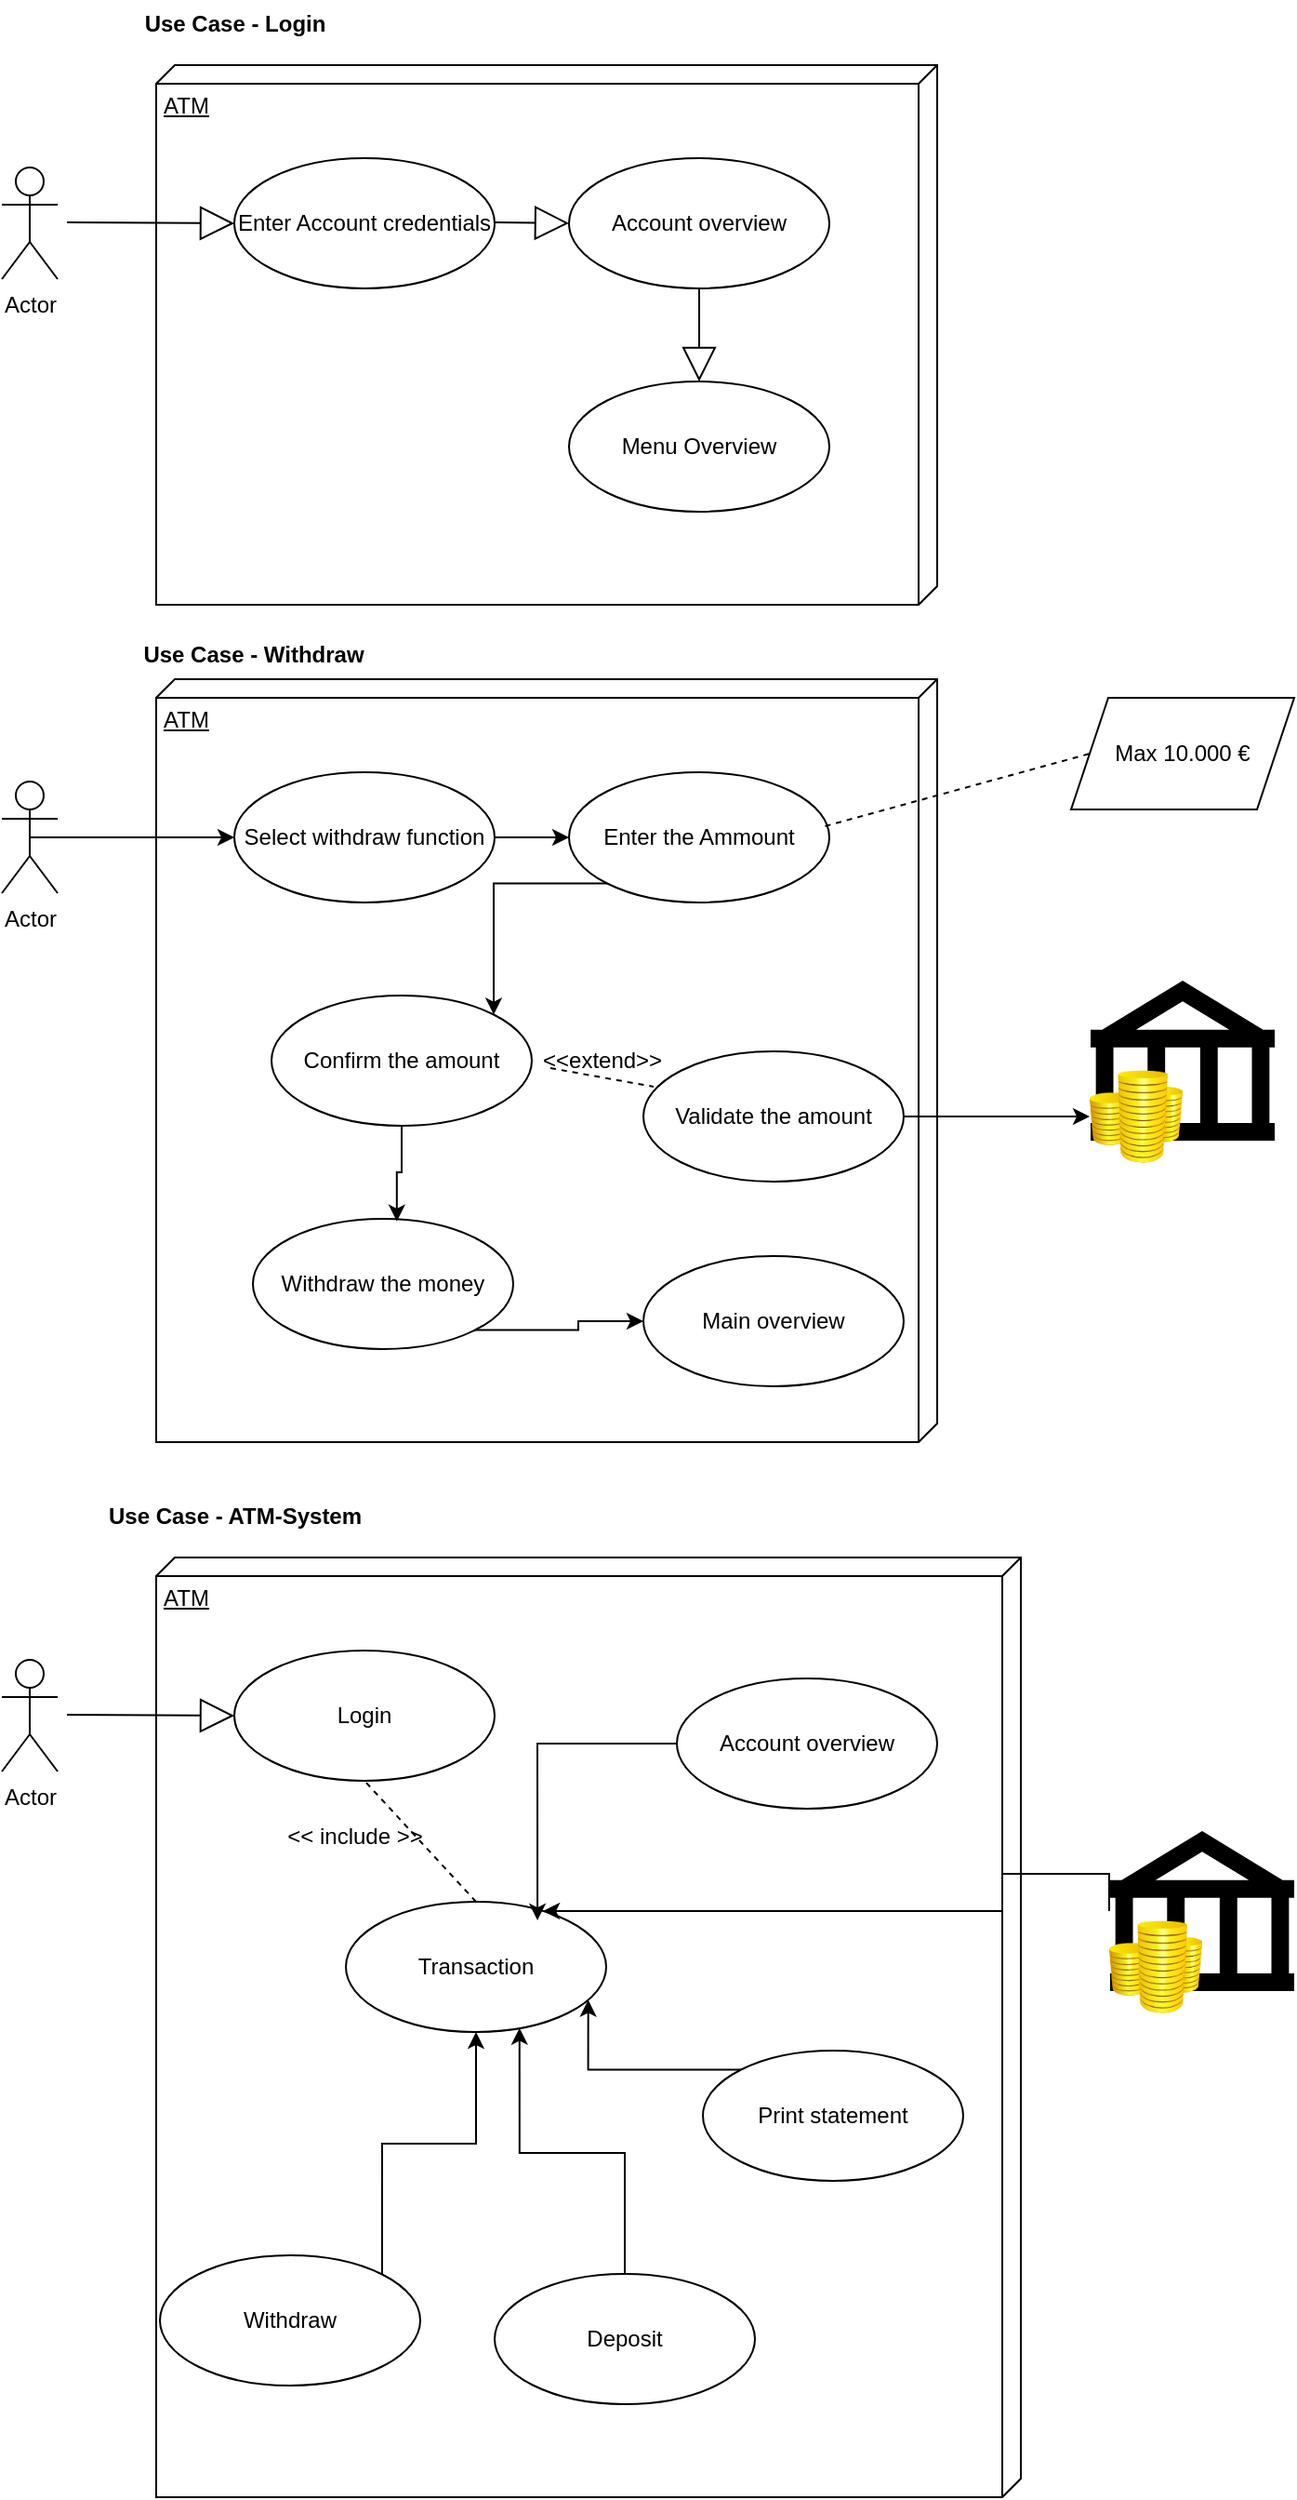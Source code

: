 <mxfile version="20.5.3" type="embed"><diagram name="Seite-1" id="2nyF9EO_NIBPM2fhs2Vm"><mxGraphModel dx="2209" dy="1158" grid="1" gridSize="10" guides="1" tooltips="1" connect="1" arrows="1" fold="1" page="1" pageScale="1" pageWidth="827" pageHeight="1169" math="0" shadow="0"><root><mxCell id="0"/><mxCell id="1" parent="0"/><mxCell id="OJA7dDcQ_NL5qWjT5lvc-58" value="Actor" style="shape=umlActor;verticalLabelPosition=bottom;verticalAlign=top;html=1;" parent="1" vertex="1"><mxGeometry x="40" y="130" width="30" height="60" as="geometry"/></mxCell><mxCell id="OJA7dDcQ_NL5qWjT5lvc-59" value="ATM" style="verticalAlign=top;align=left;spacingTop=8;spacingLeft=2;spacingRight=12;shape=cube;size=10;direction=south;fontStyle=4;html=1;whiteSpace=wrap;" parent="1" vertex="1"><mxGeometry x="123" y="75" width="420" height="290" as="geometry"/></mxCell><mxCell id="OJA7dDcQ_NL5qWjT5lvc-60" value="Enter Account credentials" style="ellipse;whiteSpace=wrap;html=1;" parent="1" vertex="1"><mxGeometry x="165" y="125" width="140" height="70" as="geometry"/></mxCell><mxCell id="OJA7dDcQ_NL5qWjT5lvc-61" value="Account overview" style="ellipse;whiteSpace=wrap;html=1;" parent="1" vertex="1"><mxGeometry x="345" y="125" width="140" height="70" as="geometry"/></mxCell><mxCell id="OJA7dDcQ_NL5qWjT5lvc-62" value="Menu Overview" style="ellipse;whiteSpace=wrap;html=1;" parent="1" vertex="1"><mxGeometry x="345" y="245" width="140" height="70" as="geometry"/></mxCell><mxCell id="OJA7dDcQ_NL5qWjT5lvc-66" value="" style="endArrow=block;endSize=16;endFill=0;html=1;rounded=0;" parent="1" edge="1"><mxGeometry width="160" relative="1" as="geometry"><mxPoint x="75" y="159.5" as="sourcePoint"/><mxPoint x="165" y="160" as="targetPoint"/></mxGeometry></mxCell><mxCell id="OJA7dDcQ_NL5qWjT5lvc-67" value="" style="endArrow=block;endSize=16;endFill=0;html=1;rounded=0;" parent="1" edge="1"><mxGeometry width="160" relative="1" as="geometry"><mxPoint x="305" y="159.5" as="sourcePoint"/><mxPoint x="345" y="160" as="targetPoint"/></mxGeometry></mxCell><mxCell id="OJA7dDcQ_NL5qWjT5lvc-70" value="" style="endArrow=block;endSize=16;endFill=0;html=1;rounded=0;exitX=0.5;exitY=1;exitDx=0;exitDy=0;" parent="1" source="OJA7dDcQ_NL5qWjT5lvc-61" target="OJA7dDcQ_NL5qWjT5lvc-62" edge="1"><mxGeometry width="160" relative="1" as="geometry"><mxPoint x="405" y="195" as="sourcePoint"/><mxPoint x="495" y="195.5" as="targetPoint"/></mxGeometry></mxCell><mxCell id="OJA7dDcQ_NL5qWjT5lvc-71" value="Actor" style="shape=umlActor;verticalLabelPosition=bottom;verticalAlign=top;html=1;" parent="1" vertex="1"><mxGeometry x="40" y="460" width="30" height="60" as="geometry"/></mxCell><mxCell id="OJA7dDcQ_NL5qWjT5lvc-72" value="ATM" style="verticalAlign=top;align=left;spacingTop=8;spacingLeft=2;spacingRight=12;shape=cube;size=10;direction=south;fontStyle=4;html=1;whiteSpace=wrap;" parent="1" vertex="1"><mxGeometry x="123" y="405" width="420" height="410" as="geometry"/></mxCell><mxCell id="OJA7dDcQ_NL5qWjT5lvc-88" style="edgeStyle=orthogonalEdgeStyle;rounded=0;orthogonalLoop=1;jettySize=auto;html=1;exitX=1;exitY=0.5;exitDx=0;exitDy=0;entryX=0;entryY=0.5;entryDx=0;entryDy=0;" parent="1" source="OJA7dDcQ_NL5qWjT5lvc-73" target="OJA7dDcQ_NL5qWjT5lvc-74" edge="1"><mxGeometry relative="1" as="geometry"/></mxCell><mxCell id="OJA7dDcQ_NL5qWjT5lvc-73" value="Select withdraw function" style="ellipse;whiteSpace=wrap;html=1;" parent="1" vertex="1"><mxGeometry x="165" y="455" width="140" height="70" as="geometry"/></mxCell><mxCell id="OJA7dDcQ_NL5qWjT5lvc-89" style="edgeStyle=orthogonalEdgeStyle;rounded=0;orthogonalLoop=1;jettySize=auto;html=1;exitX=0;exitY=1;exitDx=0;exitDy=0;entryX=1;entryY=0;entryDx=0;entryDy=0;" parent="1" source="OJA7dDcQ_NL5qWjT5lvc-74" target="OJA7dDcQ_NL5qWjT5lvc-75" edge="1"><mxGeometry relative="1" as="geometry"/></mxCell><mxCell id="OJA7dDcQ_NL5qWjT5lvc-74" value="Enter the Ammount" style="ellipse;whiteSpace=wrap;html=1;" parent="1" vertex="1"><mxGeometry x="345" y="455" width="140" height="70" as="geometry"/></mxCell><mxCell id="OJA7dDcQ_NL5qWjT5lvc-75" value="Confirm the amount" style="ellipse;whiteSpace=wrap;html=1;" parent="1" vertex="1"><mxGeometry x="185" y="575" width="140" height="70" as="geometry"/></mxCell><mxCell id="OJA7dDcQ_NL5qWjT5lvc-79" value="Use Case - Login" style="text;align=center;fontStyle=1;verticalAlign=middle;spacingLeft=3;spacingRight=3;strokeColor=none;rotatable=0;points=[[0,0.5],[1,0.5]];portConstraint=eastwest;html=1;" parent="1" vertex="1"><mxGeometry x="125" y="40" width="80" height="26" as="geometry"/></mxCell><mxCell id="OJA7dDcQ_NL5qWjT5lvc-80" value="Use Case - Withdraw" style="text;align=center;fontStyle=1;verticalAlign=middle;spacingLeft=3;spacingRight=3;strokeColor=none;rotatable=0;points=[[0,0.5],[1,0.5]];portConstraint=eastwest;html=1;" parent="1" vertex="1"><mxGeometry x="135" y="379" width="80" height="26" as="geometry"/></mxCell><mxCell id="OJA7dDcQ_NL5qWjT5lvc-81" value="Max 10.000 €" style="shape=parallelogram;perimeter=parallelogramPerimeter;whiteSpace=wrap;html=1;fixedSize=1;" parent="1" vertex="1"><mxGeometry x="615" y="415" width="120" height="60" as="geometry"/></mxCell><mxCell id="OJA7dDcQ_NL5qWjT5lvc-82" value="" style="endArrow=none;dashed=1;html=1;rounded=0;exitX=0.984;exitY=0.414;exitDx=0;exitDy=0;exitPerimeter=0;" parent="1" source="OJA7dDcQ_NL5qWjT5lvc-74" edge="1"><mxGeometry width="50" height="50" relative="1" as="geometry"><mxPoint x="575" y="495" as="sourcePoint"/><mxPoint x="625" y="445" as="targetPoint"/></mxGeometry></mxCell><mxCell id="OJA7dDcQ_NL5qWjT5lvc-97" style="edgeStyle=orthogonalEdgeStyle;rounded=0;orthogonalLoop=1;jettySize=auto;html=1;exitX=1;exitY=0.5;exitDx=0;exitDy=0;entryX=0;entryY=0.5;entryDx=0;entryDy=0;" parent="1" source="OJA7dDcQ_NL5qWjT5lvc-83" target="OJA7dDcQ_NL5qWjT5lvc-96" edge="1"><mxGeometry relative="1" as="geometry"/></mxCell><mxCell id="OJA7dDcQ_NL5qWjT5lvc-83" value="Validate the amount" style="ellipse;whiteSpace=wrap;html=1;" parent="1" vertex="1"><mxGeometry x="385" y="605" width="140" height="70" as="geometry"/></mxCell><mxCell id="OJA7dDcQ_NL5qWjT5lvc-93" style="edgeStyle=orthogonalEdgeStyle;rounded=0;orthogonalLoop=1;jettySize=auto;html=1;exitX=1;exitY=1;exitDx=0;exitDy=0;entryX=0;entryY=0.5;entryDx=0;entryDy=0;" parent="1" source="OJA7dDcQ_NL5qWjT5lvc-90" target="OJA7dDcQ_NL5qWjT5lvc-91" edge="1"><mxGeometry relative="1" as="geometry"/></mxCell><mxCell id="OJA7dDcQ_NL5qWjT5lvc-90" value="Withdraw the money" style="ellipse;whiteSpace=wrap;html=1;" parent="1" vertex="1"><mxGeometry x="175" y="695" width="140" height="70" as="geometry"/></mxCell><mxCell id="OJA7dDcQ_NL5qWjT5lvc-91" value="Main overview" style="ellipse;whiteSpace=wrap;html=1;" parent="1" vertex="1"><mxGeometry x="385" y="715" width="140" height="70" as="geometry"/></mxCell><mxCell id="OJA7dDcQ_NL5qWjT5lvc-92" style="edgeStyle=orthogonalEdgeStyle;rounded=0;orthogonalLoop=1;jettySize=auto;html=1;exitX=0.5;exitY=1;exitDx=0;exitDy=0;entryX=0.553;entryY=0.02;entryDx=0;entryDy=0;entryPerimeter=0;" parent="1" source="OJA7dDcQ_NL5qWjT5lvc-75" target="OJA7dDcQ_NL5qWjT5lvc-90" edge="1"><mxGeometry relative="1" as="geometry"/></mxCell><mxCell id="OJA7dDcQ_NL5qWjT5lvc-94" value="" style="endArrow=none;dashed=1;html=1;rounded=0;exitX=0.984;exitY=0.414;exitDx=0;exitDy=0;exitPerimeter=0;entryX=0.039;entryY=0.271;entryDx=0;entryDy=0;entryPerimeter=0;" parent="1" target="OJA7dDcQ_NL5qWjT5lvc-83" edge="1"><mxGeometry width="50" height="50" relative="1" as="geometry"><mxPoint x="335" y="614" as="sourcePoint"/><mxPoint x="477" y="575" as="targetPoint"/></mxGeometry></mxCell><mxCell id="OJA7dDcQ_NL5qWjT5lvc-95" value="&amp;lt;&amp;lt;extend&amp;gt;&amp;gt;" style="text;strokeColor=none;fillColor=none;align=left;verticalAlign=middle;spacingLeft=4;spacingRight=4;overflow=hidden;points=[[0,0.5],[1,0.5]];portConstraint=eastwest;rotatable=0;whiteSpace=wrap;html=1;" parent="1" vertex="1"><mxGeometry x="325" y="595" width="80" height="30" as="geometry"/></mxCell><mxCell id="OJA7dDcQ_NL5qWjT5lvc-98" value="" style="shape=mxgraph.signs.travel.bank;html=1;pointerEvents=1;fillColor=#000000;strokeColor=none;verticalLabelPosition=bottom;verticalAlign=top;align=center;" parent="1" vertex="1"><mxGeometry x="625.5" y="567" width="99" height="86" as="geometry"/></mxCell><mxCell id="OJA7dDcQ_NL5qWjT5lvc-96" value="" style="image;html=1;image=img/lib/clip_art/finance/Coins_128x128.png" parent="1" vertex="1"><mxGeometry x="625" y="610" width="50" height="60" as="geometry"/></mxCell><mxCell id="OJA7dDcQ_NL5qWjT5lvc-87" style="edgeStyle=orthogonalEdgeStyle;rounded=0;orthogonalLoop=1;jettySize=auto;html=1;exitX=0.5;exitY=0.5;exitDx=0;exitDy=0;exitPerimeter=0;" parent="1" source="OJA7dDcQ_NL5qWjT5lvc-71" target="OJA7dDcQ_NL5qWjT5lvc-73" edge="1"><mxGeometry relative="1" as="geometry"/></mxCell><mxCell id="2" value="Actor" style="shape=umlActor;verticalLabelPosition=bottom;verticalAlign=top;html=1;" vertex="1" parent="1"><mxGeometry x="40" y="932" width="30" height="60" as="geometry"/></mxCell><mxCell id="3" value="ATM" style="verticalAlign=top;align=left;spacingTop=8;spacingLeft=2;spacingRight=12;shape=cube;size=10;direction=south;fontStyle=4;html=1;whiteSpace=wrap;" vertex="1" parent="1"><mxGeometry x="123" y="877" width="465" height="505" as="geometry"/></mxCell><mxCell id="4" value="Login" style="ellipse;whiteSpace=wrap;html=1;" vertex="1" parent="1"><mxGeometry x="165" y="927" width="140" height="70" as="geometry"/></mxCell><mxCell id="5" value="Transaction" style="ellipse;whiteSpace=wrap;html=1;" vertex="1" parent="1"><mxGeometry x="225" y="1062" width="140" height="70" as="geometry"/></mxCell><mxCell id="25" style="edgeStyle=orthogonalEdgeStyle;rounded=0;orthogonalLoop=1;jettySize=auto;html=1;exitX=1;exitY=0;exitDx=0;exitDy=0;" edge="1" parent="1" source="6" target="5"><mxGeometry relative="1" as="geometry"/></mxCell><mxCell id="6" value="Withdraw" style="ellipse;whiteSpace=wrap;html=1;" vertex="1" parent="1"><mxGeometry x="125" y="1252" width="140" height="70" as="geometry"/></mxCell><mxCell id="7" value="" style="endArrow=block;endSize=16;endFill=0;html=1;rounded=0;" edge="1" parent="1"><mxGeometry width="160" relative="1" as="geometry"><mxPoint x="75" y="961.5" as="sourcePoint"/><mxPoint x="165" y="962" as="targetPoint"/></mxGeometry></mxCell><mxCell id="10" value="Use Case - ATM-System" style="text;align=center;fontStyle=1;verticalAlign=middle;spacingLeft=3;spacingRight=3;strokeColor=none;rotatable=0;points=[[0,0.5],[1,0.5]];portConstraint=eastwest;html=1;" vertex="1" parent="1"><mxGeometry x="125" y="842" width="80" height="26" as="geometry"/></mxCell><mxCell id="24" style="edgeStyle=orthogonalEdgeStyle;rounded=0;orthogonalLoop=1;jettySize=auto;html=1;exitX=0.5;exitY=0;exitDx=0;exitDy=0;entryX=0.667;entryY=0.969;entryDx=0;entryDy=0;entryPerimeter=0;" edge="1" parent="1" source="13" target="5"><mxGeometry relative="1" as="geometry"/></mxCell><mxCell id="13" value="Deposit" style="ellipse;whiteSpace=wrap;html=1;" vertex="1" parent="1"><mxGeometry x="305" y="1262" width="140" height="70" as="geometry"/></mxCell><mxCell id="18" style="edgeStyle=orthogonalEdgeStyle;rounded=0;orthogonalLoop=1;jettySize=auto;html=1;exitX=0;exitY=0.5;exitDx=0;exitDy=0;entryX=0.736;entryY=0.143;entryDx=0;entryDy=0;entryPerimeter=0;" edge="1" parent="1" source="14" target="5"><mxGeometry relative="1" as="geometry"/></mxCell><mxCell id="14" value="Account overview" style="ellipse;whiteSpace=wrap;html=1;" vertex="1" parent="1"><mxGeometry x="403" y="942" width="140" height="70" as="geometry"/></mxCell><mxCell id="23" style="edgeStyle=orthogonalEdgeStyle;rounded=0;orthogonalLoop=1;jettySize=auto;html=1;exitX=0;exitY=0;exitDx=0;exitDy=0;entryX=0.931;entryY=0.754;entryDx=0;entryDy=0;entryPerimeter=0;" edge="1" parent="1" source="15" target="5"><mxGeometry relative="1" as="geometry"/></mxCell><mxCell id="15" value="Print statement" style="ellipse;whiteSpace=wrap;html=1;" vertex="1" parent="1"><mxGeometry x="417" y="1142" width="140" height="70" as="geometry"/></mxCell><mxCell id="16" value="" style="group" vertex="1" connectable="0" parent="1"><mxGeometry x="635.5" y="1024" width="99.5" height="103" as="geometry"/></mxCell><mxCell id="11" value="" style="shape=mxgraph.signs.travel.bank;html=1;pointerEvents=1;fillColor=#000000;strokeColor=none;verticalLabelPosition=bottom;verticalAlign=top;align=center;" vertex="1" parent="16"><mxGeometry x="0.5" width="99" height="86" as="geometry"/></mxCell><mxCell id="12" value="" style="image;html=1;image=img/lib/clip_art/finance/Coins_128x128.png" vertex="1" parent="16"><mxGeometry y="43" width="50" height="60" as="geometry"/></mxCell><mxCell id="17" style="edgeStyle=orthogonalEdgeStyle;rounded=0;orthogonalLoop=1;jettySize=auto;html=1;exitX=0;exitY=0;exitDx=0;exitDy=0;" edge="1" parent="1" source="12" target="5"><mxGeometry relative="1" as="geometry"><Array as="points"><mxPoint x="636" y="1047"/><mxPoint x="578" y="1047"/><mxPoint x="578" y="1067"/></Array></mxGeometry></mxCell><mxCell id="26" value="" style="endArrow=none;dashed=1;html=1;rounded=0;entryX=0.5;entryY=1;entryDx=0;entryDy=0;exitX=0.5;exitY=0;exitDx=0;exitDy=0;" edge="1" parent="1" source="5" target="4"><mxGeometry width="50" height="50" relative="1" as="geometry"><mxPoint x="165" y="1076" as="sourcePoint"/><mxPoint x="215" y="1026" as="targetPoint"/></mxGeometry></mxCell><mxCell id="28" value="&amp;lt;&amp;lt; include &amp;gt;&amp;gt;" style="text;html=1;strokeColor=none;fillColor=none;align=center;verticalAlign=middle;whiteSpace=wrap;rounded=0;" vertex="1" parent="1"><mxGeometry x="185" y="1012" width="90" height="30" as="geometry"/></mxCell></root></mxGraphModel></diagram></mxfile>
